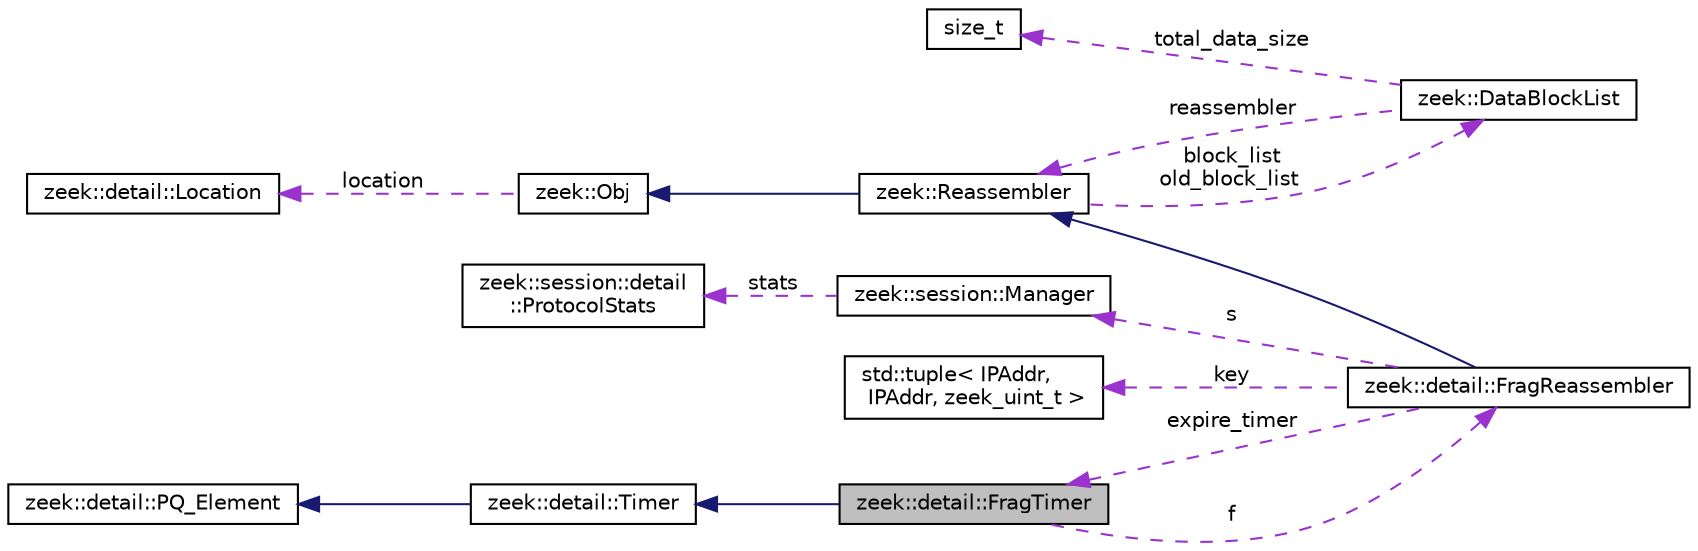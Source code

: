 digraph "zeek::detail::FragTimer"
{
 // LATEX_PDF_SIZE
  edge [fontname="Helvetica",fontsize="10",labelfontname="Helvetica",labelfontsize="10"];
  node [fontname="Helvetica",fontsize="10",shape=record];
  rankdir="LR";
  Node1 [label="zeek::detail::FragTimer",height=0.2,width=0.4,color="black", fillcolor="grey75", style="filled", fontcolor="black",tooltip=" "];
  Node2 -> Node1 [dir="back",color="midnightblue",fontsize="10",style="solid",fontname="Helvetica"];
  Node2 [label="zeek::detail::Timer",height=0.2,width=0.4,color="black", fillcolor="white", style="filled",URL="$d1/da2/classzeek_1_1detail_1_1Timer.html",tooltip=" "];
  Node3 -> Node2 [dir="back",color="midnightblue",fontsize="10",style="solid",fontname="Helvetica"];
  Node3 [label="zeek::detail::PQ_Element",height=0.2,width=0.4,color="black", fillcolor="white", style="filled",URL="$df/d3d/classzeek_1_1detail_1_1PQ__Element.html",tooltip=" "];
  Node4 -> Node1 [dir="back",color="darkorchid3",fontsize="10",style="dashed",label=" f" ,fontname="Helvetica"];
  Node4 [label="zeek::detail::FragReassembler",height=0.2,width=0.4,color="black", fillcolor="white", style="filled",URL="$d1/dbf/classzeek_1_1detail_1_1FragReassembler.html",tooltip=" "];
  Node5 -> Node4 [dir="back",color="midnightblue",fontsize="10",style="solid",fontname="Helvetica"];
  Node5 [label="zeek::Reassembler",height=0.2,width=0.4,color="black", fillcolor="white", style="filled",URL="$d2/dd1/classzeek_1_1Reassembler.html",tooltip=" "];
  Node6 -> Node5 [dir="back",color="midnightblue",fontsize="10",style="solid",fontname="Helvetica"];
  Node6 [label="zeek::Obj",height=0.2,width=0.4,color="black", fillcolor="white", style="filled",URL="$dd/df1/classzeek_1_1Obj.html",tooltip=" "];
  Node7 -> Node6 [dir="back",color="darkorchid3",fontsize="10",style="dashed",label=" location" ,fontname="Helvetica"];
  Node7 [label="zeek::detail::Location",height=0.2,width=0.4,color="black", fillcolor="white", style="filled",URL="$d5/d1d/classzeek_1_1detail_1_1Location.html",tooltip=" "];
  Node8 -> Node5 [dir="back",color="darkorchid3",fontsize="10",style="dashed",label=" block_list\nold_block_list" ,fontname="Helvetica"];
  Node8 [label="zeek::DataBlockList",height=0.2,width=0.4,color="black", fillcolor="white", style="filled",URL="$d5/d95/classzeek_1_1DataBlockList.html",tooltip=" "];
  Node5 -> Node8 [dir="back",color="darkorchid3",fontsize="10",style="dashed",label=" reassembler" ,fontname="Helvetica"];
  Node9 -> Node8 [dir="back",color="darkorchid3",fontsize="10",style="dashed",label=" total_data_size" ,fontname="Helvetica"];
  Node9 [label="size_t",height=0.2,width=0.4,color="black", fillcolor="white", style="filled",tooltip=" "];
  Node10 -> Node4 [dir="back",color="darkorchid3",fontsize="10",style="dashed",label=" s" ,fontname="Helvetica"];
  Node10 [label="zeek::session::Manager",height=0.2,width=0.4,color="black", fillcolor="white", style="filled",URL="$d3/d55/classzeek_1_1session_1_1Manager.html",tooltip=" "];
  Node11 -> Node10 [dir="back",color="darkorchid3",fontsize="10",style="dashed",label=" stats" ,fontname="Helvetica"];
  Node11 [label="zeek::session::detail\l::ProtocolStats",height=0.2,width=0.4,color="black", fillcolor="white", style="filled",URL="$d1/de8/classzeek_1_1session_1_1detail_1_1ProtocolStats.html",tooltip=" "];
  Node12 -> Node4 [dir="back",color="darkorchid3",fontsize="10",style="dashed",label=" key" ,fontname="Helvetica"];
  Node12 [label="std::tuple\< IPAddr,\l IPAddr, zeek_uint_t \>",height=0.2,width=0.4,color="black", fillcolor="white", style="filled",URL="$d8/dcc/namespacestd.html#d8/dcc/namespacestd",tooltip=" "];
  Node1 -> Node4 [dir="back",color="darkorchid3",fontsize="10",style="dashed",label=" expire_timer" ,fontname="Helvetica"];
}
